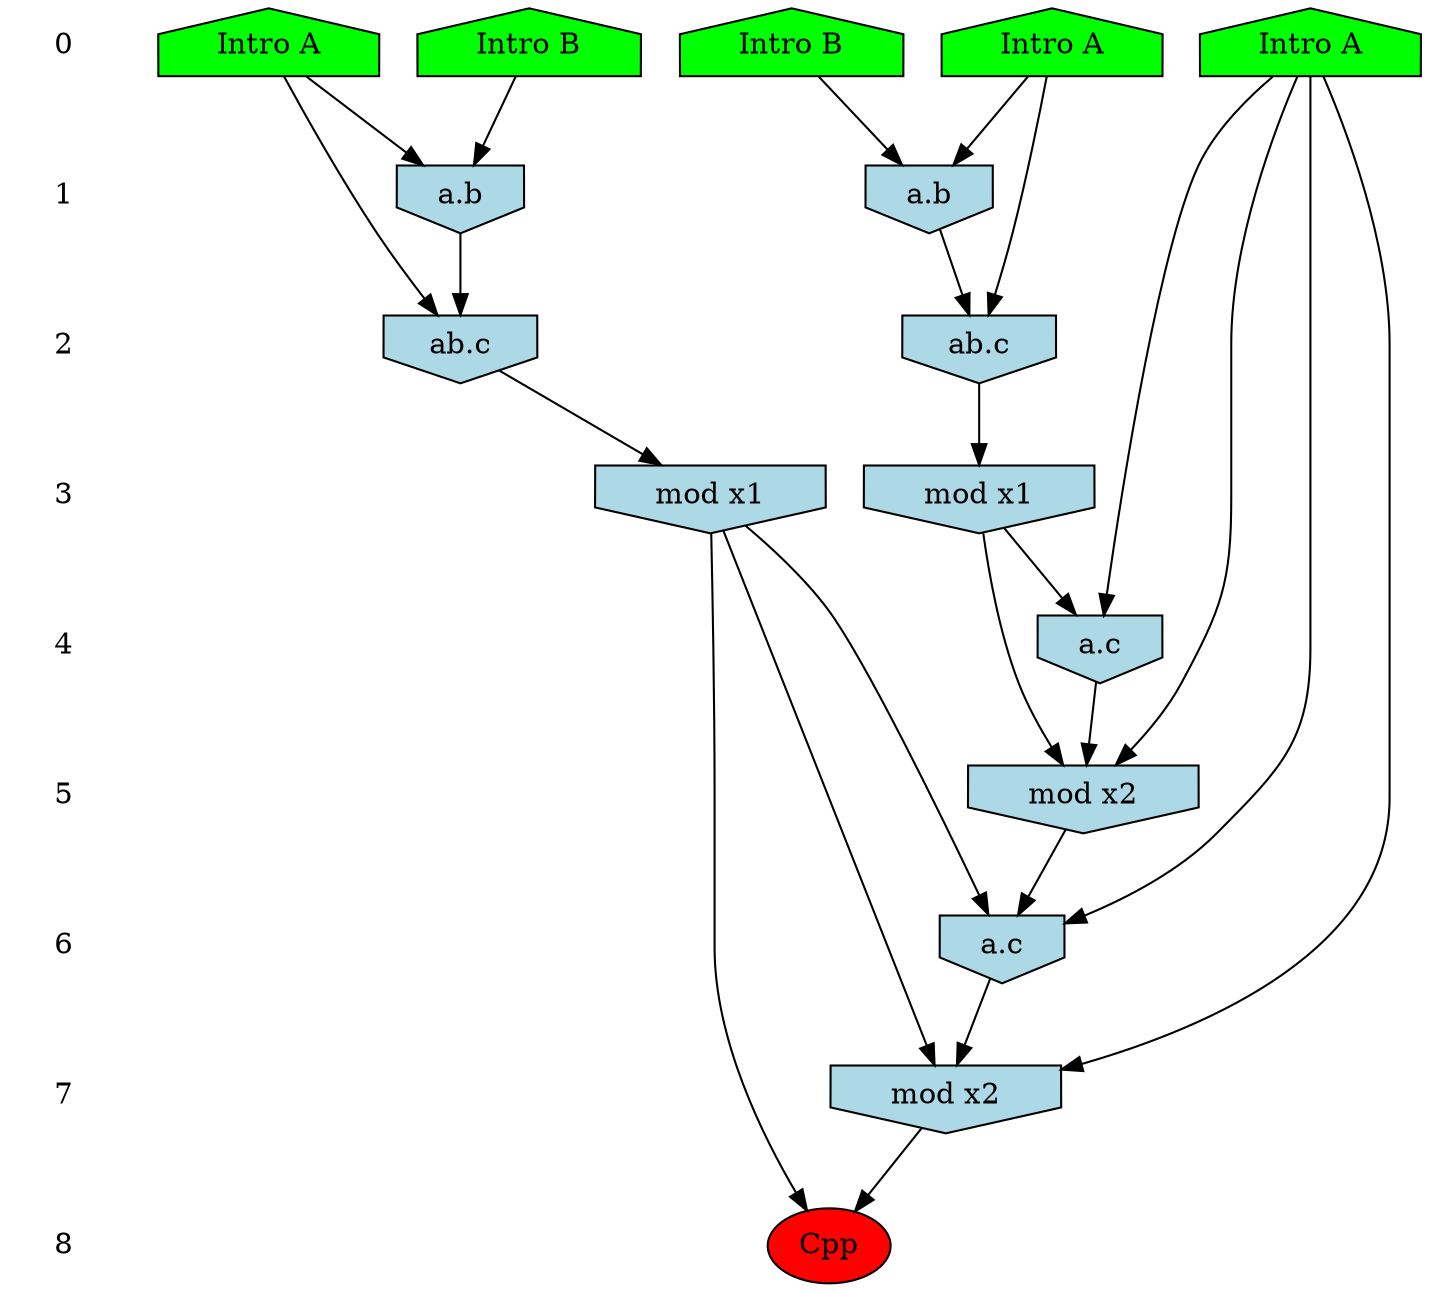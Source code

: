 /* Compression of 1 causal flows obtained in average at 7.899034E-01 t.u */
/* Compressed causal flows were: [7] */
digraph G{
 ranksep=.5 ; 
{ rank = same ; "0" [shape=plaintext] ; node_1 [label ="Intro B", shape=house, style=filled, fillcolor=green] ;
node_2 [label ="Intro A", shape=house, style=filled, fillcolor=green] ;
node_3 [label ="Intro A", shape=house, style=filled, fillcolor=green] ;
node_4 [label ="Intro A", shape=house, style=filled, fillcolor=green] ;
node_5 [label ="Intro B", shape=house, style=filled, fillcolor=green] ;
}
{ rank = same ; "1" [shape=plaintext] ; node_6 [label="a.b", shape=invhouse, style=filled, fillcolor = lightblue] ;
node_10 [label="a.b", shape=invhouse, style=filled, fillcolor = lightblue] ;
}
{ rank = same ; "2" [shape=plaintext] ; node_7 [label="ab.c", shape=invhouse, style=filled, fillcolor = lightblue] ;
node_11 [label="ab.c", shape=invhouse, style=filled, fillcolor = lightblue] ;
}
{ rank = same ; "3" [shape=plaintext] ; node_8 [label="mod x1", shape=invhouse, style=filled, fillcolor = lightblue] ;
node_12 [label="mod x1", shape=invhouse, style=filled, fillcolor = lightblue] ;
}
{ rank = same ; "4" [shape=plaintext] ; node_9 [label="a.c", shape=invhouse, style=filled, fillcolor = lightblue] ;
}
{ rank = same ; "5" [shape=plaintext] ; node_13 [label="mod x2", shape=invhouse, style=filled, fillcolor = lightblue] ;
}
{ rank = same ; "6" [shape=plaintext] ; node_14 [label="a.c", shape=invhouse, style=filled, fillcolor = lightblue] ;
}
{ rank = same ; "7" [shape=plaintext] ; node_15 [label="mod x2", shape=invhouse, style=filled, fillcolor = lightblue] ;
}
{ rank = same ; "8" [shape=plaintext] ; node_16 [label ="Cpp", style=filled, fillcolor=red] ;
}
"0" -> "1" [style="invis"]; 
"1" -> "2" [style="invis"]; 
"2" -> "3" [style="invis"]; 
"3" -> "4" [style="invis"]; 
"4" -> "5" [style="invis"]; 
"5" -> "6" [style="invis"]; 
"6" -> "7" [style="invis"]; 
"7" -> "8" [style="invis"]; 
node_1 -> node_6
node_4 -> node_6
node_4 -> node_7
node_6 -> node_7
node_7 -> node_8
node_2 -> node_9
node_8 -> node_9
node_3 -> node_10
node_5 -> node_10
node_3 -> node_11
node_10 -> node_11
node_11 -> node_12
node_2 -> node_13
node_8 -> node_13
node_9 -> node_13
node_2 -> node_14
node_12 -> node_14
node_13 -> node_14
node_2 -> node_15
node_12 -> node_15
node_14 -> node_15
node_12 -> node_16
node_15 -> node_16
}
/*
 Dot generation time: 0.000000
*/